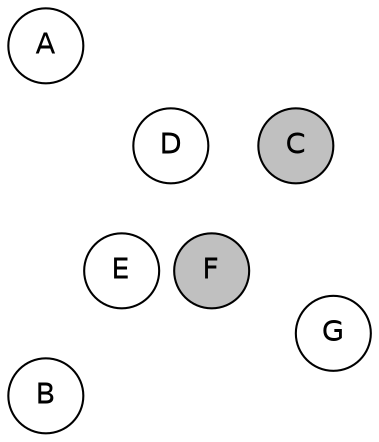 
graph {

layout = circo;
mindist = .1

node [shape = circle, fontname = Helvetica, margin = 0, style = filled]
edge [style=invis]

subgraph 1 {
	E -- F -- F# -- G -- G# -- A -- A# -- B -- C -- C# -- D -- D# -- E
}

C [fillcolor = gray];
C# [fillcolor = white];
D [fillcolor = white];
D# [fillcolor = gray];
E [fillcolor = white];
F [fillcolor = gray];
F# [fillcolor = cadetblue1];
G [fillcolor = white];
G# [fillcolor = gray];
A [fillcolor = white];
A# [fillcolor = white];
B [fillcolor = white];
}
